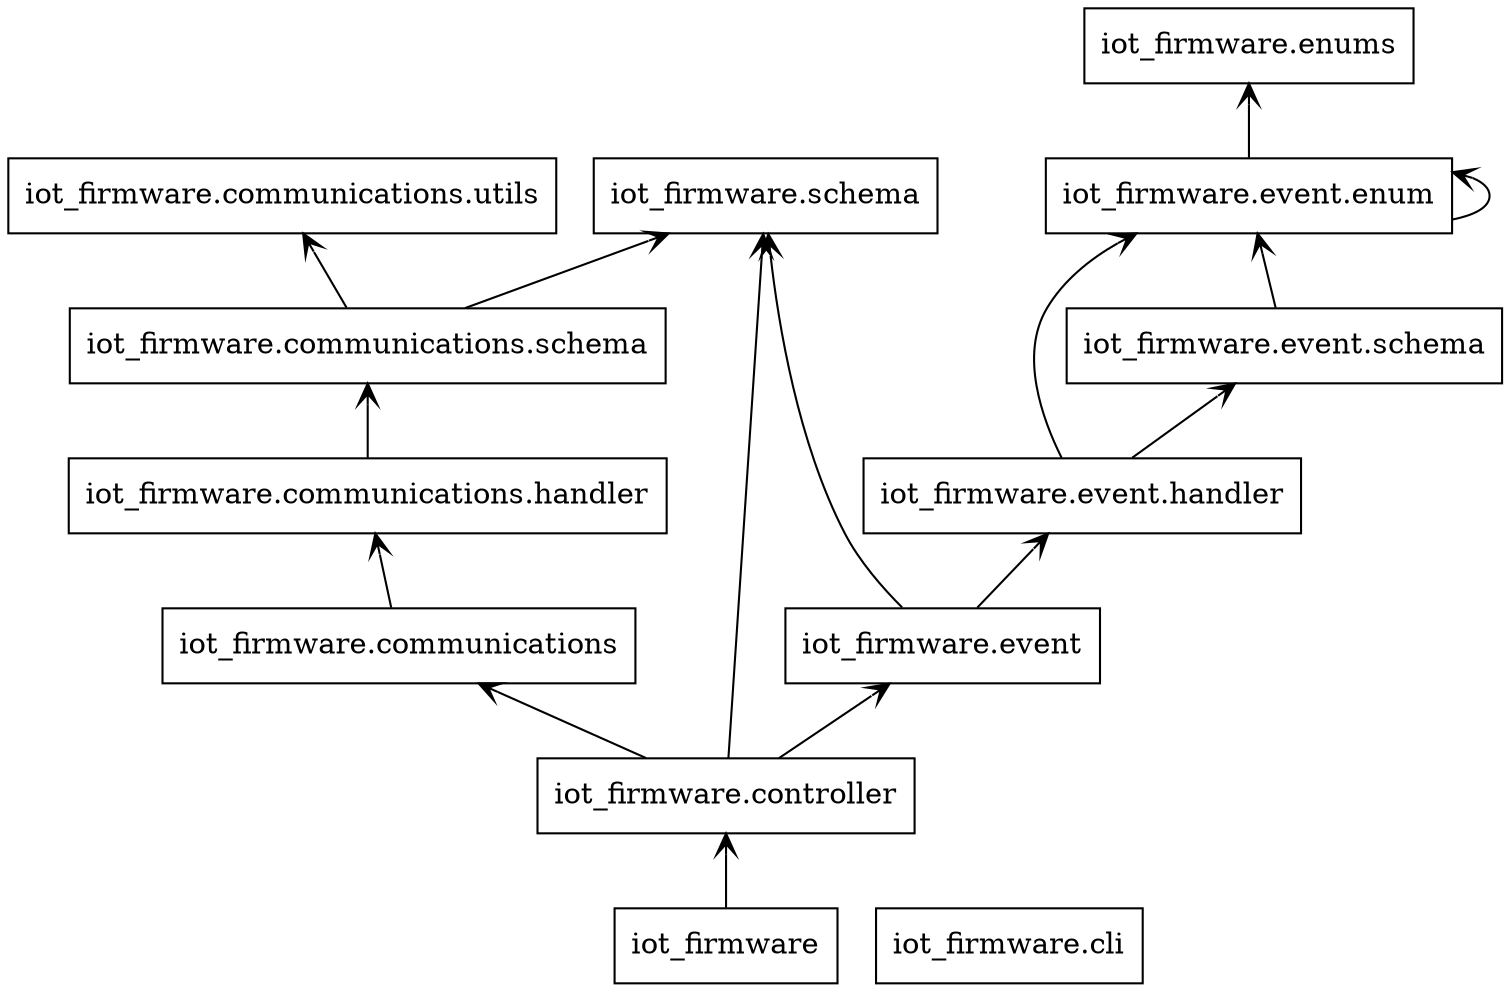 digraph "packages" {
rankdir=BT
charset="utf-8"
"iot_firmware" [color="black", label="iot_firmware", shape="box", style="solid"];
"iot_firmware.cli" [color="black", label="iot_firmware.cli", shape="box", style="solid"];
"iot_firmware.communications" [color="black", label="iot_firmware.communications", shape="box", style="solid"];
"iot_firmware.communications.handler" [color="black", label="iot_firmware.communications.handler", shape="box", style="solid"];
"iot_firmware.communications.schema" [color="black", label="iot_firmware.communications.schema", shape="box", style="solid"];
"iot_firmware.communications.utils" [color="black", label="iot_firmware.communications.utils", shape="box", style="solid"];
"iot_firmware.controller" [color="black", label="iot_firmware.controller", shape="box", style="solid"];
"iot_firmware.enums" [color="black", label="iot_firmware.enums", shape="box", style="solid"];
"iot_firmware.event" [color="black", label="iot_firmware.event", shape="box", style="solid"];
"iot_firmware.event.enum" [color="black", label="iot_firmware.event.enum", shape="box", style="solid"];
"iot_firmware.event.handler" [color="black", label="iot_firmware.event.handler", shape="box", style="solid"];
"iot_firmware.event.schema" [color="black", label="iot_firmware.event.schema", shape="box", style="solid"];
"iot_firmware.schema" [color="black", label="iot_firmware.schema", shape="box", style="solid"];
"iot_firmware" -> "iot_firmware.controller" [arrowhead="open", arrowtail="none"];
"iot_firmware.communications" -> "iot_firmware.communications.handler" [arrowhead="open", arrowtail="none"];
"iot_firmware.communications.handler" -> "iot_firmware.communications.schema" [arrowhead="open", arrowtail="none"];
"iot_firmware.communications.schema" -> "iot_firmware.communications.utils" [arrowhead="open", arrowtail="none"];
"iot_firmware.communications.schema" -> "iot_firmware.schema" [arrowhead="open", arrowtail="none"];
"iot_firmware.controller" -> "iot_firmware.communications" [arrowhead="open", arrowtail="none"];
"iot_firmware.controller" -> "iot_firmware.event" [arrowhead="open", arrowtail="none"];
"iot_firmware.controller" -> "iot_firmware.schema" [arrowhead="open", arrowtail="none"];
"iot_firmware.event" -> "iot_firmware.event.handler" [arrowhead="open", arrowtail="none"];
"iot_firmware.event" -> "iot_firmware.schema" [arrowhead="open", arrowtail="none"];
"iot_firmware.event.enum" -> "iot_firmware.enums" [arrowhead="open", arrowtail="none"];
"iot_firmware.event.enum" -> "iot_firmware.event.enum" [arrowhead="open", arrowtail="none"];
"iot_firmware.event.handler" -> "iot_firmware.event.enum" [arrowhead="open", arrowtail="none"];
"iot_firmware.event.handler" -> "iot_firmware.event.schema" [arrowhead="open", arrowtail="none"];
"iot_firmware.event.schema" -> "iot_firmware.event.enum" [arrowhead="open", arrowtail="none"];
}
